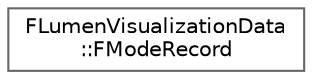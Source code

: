digraph "Graphical Class Hierarchy"
{
 // INTERACTIVE_SVG=YES
 // LATEX_PDF_SIZE
  bgcolor="transparent";
  edge [fontname=Helvetica,fontsize=10,labelfontname=Helvetica,labelfontsize=10];
  node [fontname=Helvetica,fontsize=10,shape=box,height=0.2,width=0.4];
  rankdir="LR";
  Node0 [id="Node000000",label="FLumenVisualizationData\l::FModeRecord",height=0.2,width=0.4,color="grey40", fillcolor="white", style="filled",URL="$d6/dfd/structFLumenVisualizationData_1_1FModeRecord.html",tooltip="Describes a single available visualization mode."];
}
